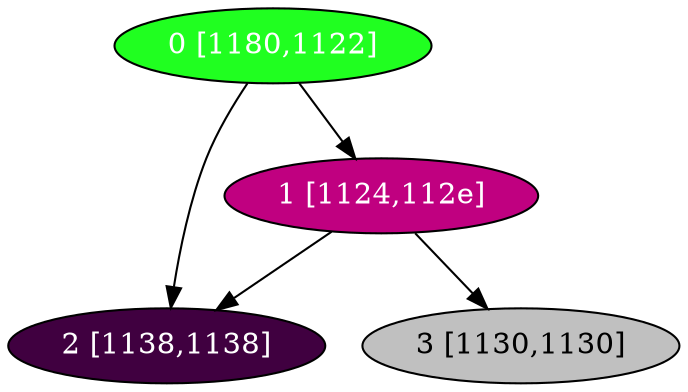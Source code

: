 diGraph wc{
	wc_0  [style=filled fillcolor="#20FF20" fontcolor="#ffffff" shape=oval label="0 [1180,1122]"]
	wc_1  [style=filled fillcolor="#C00080" fontcolor="#ffffff" shape=oval label="1 [1124,112e]"]
	wc_2  [style=filled fillcolor="#400040" fontcolor="#ffffff" shape=oval label="2 [1138,1138]"]
	wc_3  [style=filled fillcolor="#C0C0C0" fontcolor="#000000" shape=oval label="3 [1130,1130]"]

	wc_0 -> wc_1
	wc_0 -> wc_2
	wc_1 -> wc_2
	wc_1 -> wc_3
}